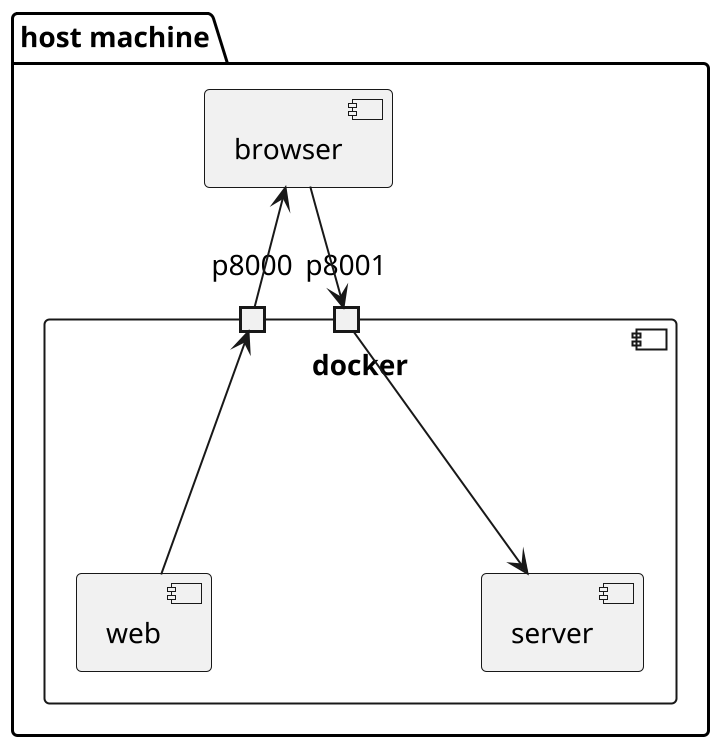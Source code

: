 @startuml
scale 2
package "host machine" {
    [browser]

    component "docker" {
        port p8000
        port p8001
        [server]
        [web]
    }
}


browser <-- p8000
p8000 <--- web
browser --> p8001
p8001 --> server
@enduml